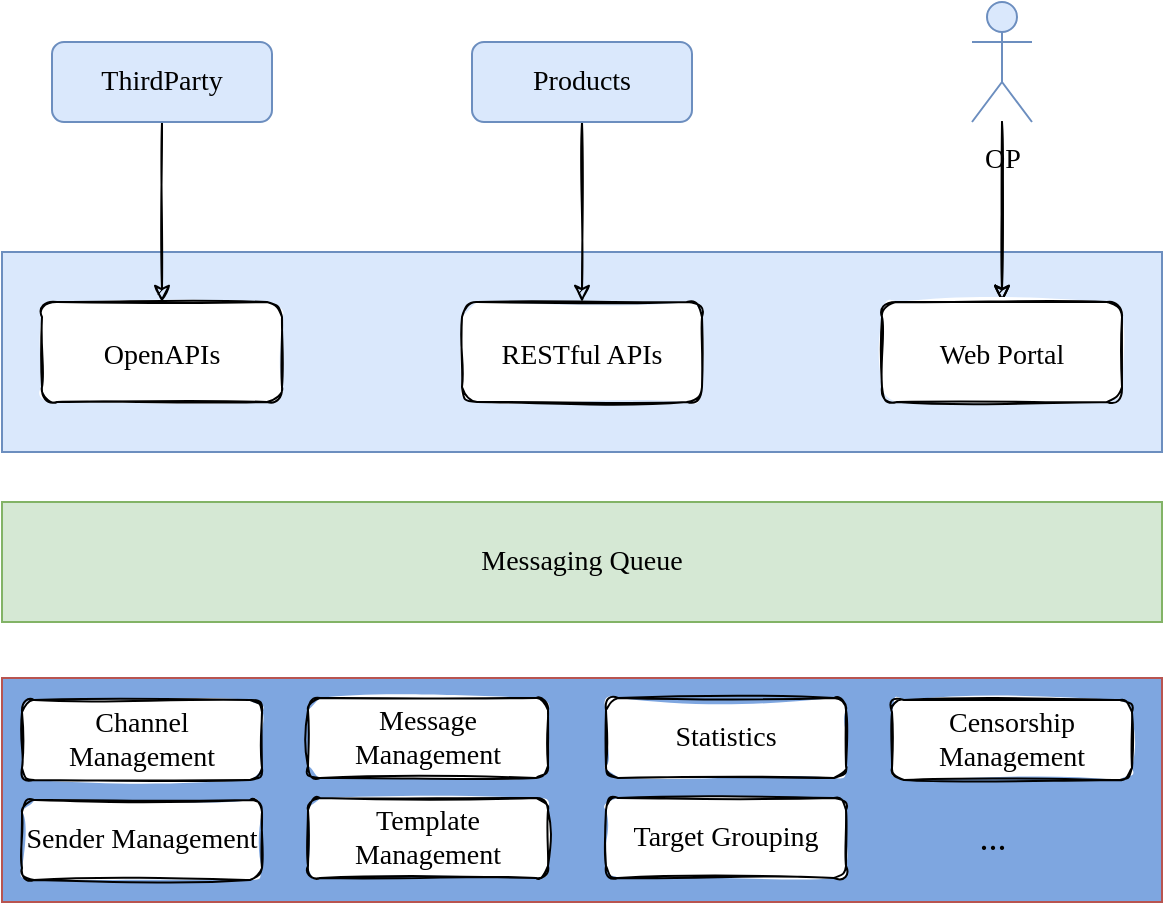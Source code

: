 <mxfile version="18.1.2" type="github">
  <diagram id="w23tw08ASIh7nbf2GKmj" name="Page-1">
    <mxGraphModel dx="1186" dy="773" grid="1" gridSize="10" guides="1" tooltips="1" connect="1" arrows="1" fold="1" page="1" pageScale="1" pageWidth="827" pageHeight="1169" math="0" shadow="0">
      <root>
        <mxCell id="0" />
        <mxCell id="1" parent="0" />
        <mxCell id="M0uQYywCyfteG3hm3l-B-7" value="" style="rounded=0;whiteSpace=wrap;html=1;sketch=0;fontFamily=Comic Sans MS;fontSize=18;fillColor=#dae8fc;strokeColor=#6c8ebf;" vertex="1" parent="1">
          <mxGeometry x="180" y="185" width="580" height="100" as="geometry" />
        </mxCell>
        <mxCell id="M0uQYywCyfteG3hm3l-B-17" style="edgeStyle=orthogonalEdgeStyle;rounded=0;orthogonalLoop=1;jettySize=auto;html=1;fontFamily=Comic Sans MS;fontSize=14;sketch=1;" edge="1" parent="1" source="M0uQYywCyfteG3hm3l-B-1" target="M0uQYywCyfteG3hm3l-B-8">
          <mxGeometry relative="1" as="geometry" />
        </mxCell>
        <mxCell id="M0uQYywCyfteG3hm3l-B-1" value="&lt;font style=&quot;font-size: 14px;&quot; face=&quot;Comic Sans MS&quot;&gt;Products&lt;/font&gt;" style="rounded=1;whiteSpace=wrap;html=1;sketch=0;rotation=0;fillColor=#dae8fc;strokeColor=#6c8ebf;" vertex="1" parent="1">
          <mxGeometry x="415" y="80" width="110" height="40" as="geometry" />
        </mxCell>
        <mxCell id="M0uQYywCyfteG3hm3l-B-18" style="edgeStyle=orthogonalEdgeStyle;rounded=0;sketch=1;orthogonalLoop=1;jettySize=auto;html=1;entryX=0.5;entryY=0;entryDx=0;entryDy=0;fontFamily=Comic Sans MS;fontSize=14;" edge="1" parent="1" source="M0uQYywCyfteG3hm3l-B-3" target="M0uQYywCyfteG3hm3l-B-9">
          <mxGeometry relative="1" as="geometry" />
        </mxCell>
        <mxCell id="M0uQYywCyfteG3hm3l-B-19" value="" style="edgeStyle=orthogonalEdgeStyle;rounded=0;sketch=1;orthogonalLoop=1;jettySize=auto;html=1;fontFamily=Comic Sans MS;fontSize=14;" edge="1" parent="1" source="M0uQYywCyfteG3hm3l-B-3" target="M0uQYywCyfteG3hm3l-B-9">
          <mxGeometry relative="1" as="geometry" />
        </mxCell>
        <mxCell id="M0uQYywCyfteG3hm3l-B-3" value="&lt;font style=&quot;font-size: 14px;&quot;&gt;OP&lt;/font&gt;" style="shape=umlActor;verticalLabelPosition=bottom;verticalAlign=top;html=1;outlineConnect=0;sketch=0;fontFamily=Comic Sans MS;fontSize=18;fillColor=#dae8fc;strokeColor=#6c8ebf;" vertex="1" parent="1">
          <mxGeometry x="665" y="60" width="30" height="60" as="geometry" />
        </mxCell>
        <mxCell id="M0uQYywCyfteG3hm3l-B-8" value="&lt;font style=&quot;font-size: 14px;&quot;&gt;RESTful APIs&lt;/font&gt;" style="rounded=1;whiteSpace=wrap;html=1;sketch=1;fontFamily=Comic Sans MS;fontSize=18;" vertex="1" parent="1">
          <mxGeometry x="410" y="210" width="120" height="50" as="geometry" />
        </mxCell>
        <mxCell id="M0uQYywCyfteG3hm3l-B-9" value="&lt;font style=&quot;font-size: 14px;&quot;&gt;Web Portal&lt;/font&gt;" style="rounded=1;whiteSpace=wrap;html=1;sketch=1;fontFamily=Comic Sans MS;fontSize=18;" vertex="1" parent="1">
          <mxGeometry x="620" y="210" width="120" height="50" as="geometry" />
        </mxCell>
        <mxCell id="M0uQYywCyfteG3hm3l-B-21" value="&lt;font style=&quot;font-size: 14px;&quot;&gt;OpenAPIs&lt;/font&gt;" style="rounded=1;whiteSpace=wrap;html=1;sketch=1;fontFamily=Comic Sans MS;fontSize=18;" vertex="1" parent="1">
          <mxGeometry x="200" y="210" width="120" height="50" as="geometry" />
        </mxCell>
        <mxCell id="M0uQYywCyfteG3hm3l-B-23" style="edgeStyle=orthogonalEdgeStyle;rounded=0;sketch=1;orthogonalLoop=1;jettySize=auto;html=1;fontFamily=Comic Sans MS;fontSize=14;" edge="1" parent="1" source="M0uQYywCyfteG3hm3l-B-22" target="M0uQYywCyfteG3hm3l-B-21">
          <mxGeometry relative="1" as="geometry" />
        </mxCell>
        <mxCell id="M0uQYywCyfteG3hm3l-B-22" value="&lt;font style=&quot;font-size: 14px;&quot; face=&quot;Comic Sans MS&quot;&gt;ThirdParty&lt;/font&gt;" style="rounded=1;whiteSpace=wrap;html=1;sketch=0;rotation=0;fillColor=#dae8fc;strokeColor=#6c8ebf;" vertex="1" parent="1">
          <mxGeometry x="205" y="80" width="110" height="40" as="geometry" />
        </mxCell>
        <mxCell id="M0uQYywCyfteG3hm3l-B-25" value="Messaging Queue" style="rounded=0;whiteSpace=wrap;html=1;sketch=0;fontFamily=Comic Sans MS;fontSize=14;fillColor=#d5e8d4;strokeColor=#82b366;" vertex="1" parent="1">
          <mxGeometry x="180" y="310" width="580" height="60" as="geometry" />
        </mxCell>
        <mxCell id="M0uQYywCyfteG3hm3l-B-26" value="" style="rounded=0;whiteSpace=wrap;html=1;sketch=0;fontFamily=Comic Sans MS;fontSize=14;fillColor=#7EA6E0;strokeColor=#b85450;" vertex="1" parent="1">
          <mxGeometry x="180" y="398" width="580" height="112" as="geometry" />
        </mxCell>
        <mxCell id="M0uQYywCyfteG3hm3l-B-28" value="Message Management" style="rounded=1;whiteSpace=wrap;html=1;sketch=1;fontFamily=Comic Sans MS;fontSize=14;fillColor=default;" vertex="1" parent="1">
          <mxGeometry x="333" y="408" width="120" height="40" as="geometry" />
        </mxCell>
        <mxCell id="M0uQYywCyfteG3hm3l-B-30" value="Template Management" style="rounded=1;whiteSpace=wrap;html=1;sketch=1;fontFamily=Comic Sans MS;fontSize=14;fillColor=default;" vertex="1" parent="1">
          <mxGeometry x="333" y="458" width="120" height="40" as="geometry" />
        </mxCell>
        <mxCell id="M0uQYywCyfteG3hm3l-B-31" value="Statistics" style="rounded=1;whiteSpace=wrap;html=1;sketch=1;fontFamily=Comic Sans MS;fontSize=14;fillColor=default;" vertex="1" parent="1">
          <mxGeometry x="482" y="408" width="120" height="40" as="geometry" />
        </mxCell>
        <mxCell id="M0uQYywCyfteG3hm3l-B-32" value="Target Grouping" style="rounded=1;whiteSpace=wrap;html=1;sketch=1;fontFamily=Comic Sans MS;fontSize=14;fillColor=default;" vertex="1" parent="1">
          <mxGeometry x="482" y="458" width="120" height="40" as="geometry" />
        </mxCell>
        <mxCell id="M0uQYywCyfteG3hm3l-B-33" value="Censorship Management" style="rounded=1;whiteSpace=wrap;html=1;sketch=1;fontFamily=Comic Sans MS;fontSize=14;fillColor=default;" vertex="1" parent="1">
          <mxGeometry x="625" y="409" width="120" height="40" as="geometry" />
        </mxCell>
        <mxCell id="M0uQYywCyfteG3hm3l-B-34" value="Channel Management" style="rounded=1;whiteSpace=wrap;html=1;sketch=1;fontFamily=Comic Sans MS;fontSize=14;fillColor=default;" vertex="1" parent="1">
          <mxGeometry x="190" y="409" width="120" height="40" as="geometry" />
        </mxCell>
        <mxCell id="M0uQYywCyfteG3hm3l-B-35" value="Sender Management" style="rounded=1;whiteSpace=wrap;html=1;sketch=1;fontFamily=Comic Sans MS;fontSize=14;fillColor=default;" vertex="1" parent="1">
          <mxGeometry x="190" y="459" width="120" height="40" as="geometry" />
        </mxCell>
        <mxCell id="M0uQYywCyfteG3hm3l-B-36" value="&lt;font style=&quot;font-size: 18px;&quot;&gt;...&lt;/font&gt;" style="text;html=1;align=center;verticalAlign=middle;resizable=0;points=[];autosize=1;strokeColor=none;fillColor=none;fontSize=14;fontFamily=Comic Sans MS;" vertex="1" parent="1">
          <mxGeometry x="660" y="468" width="30" height="20" as="geometry" />
        </mxCell>
      </root>
    </mxGraphModel>
  </diagram>
</mxfile>
